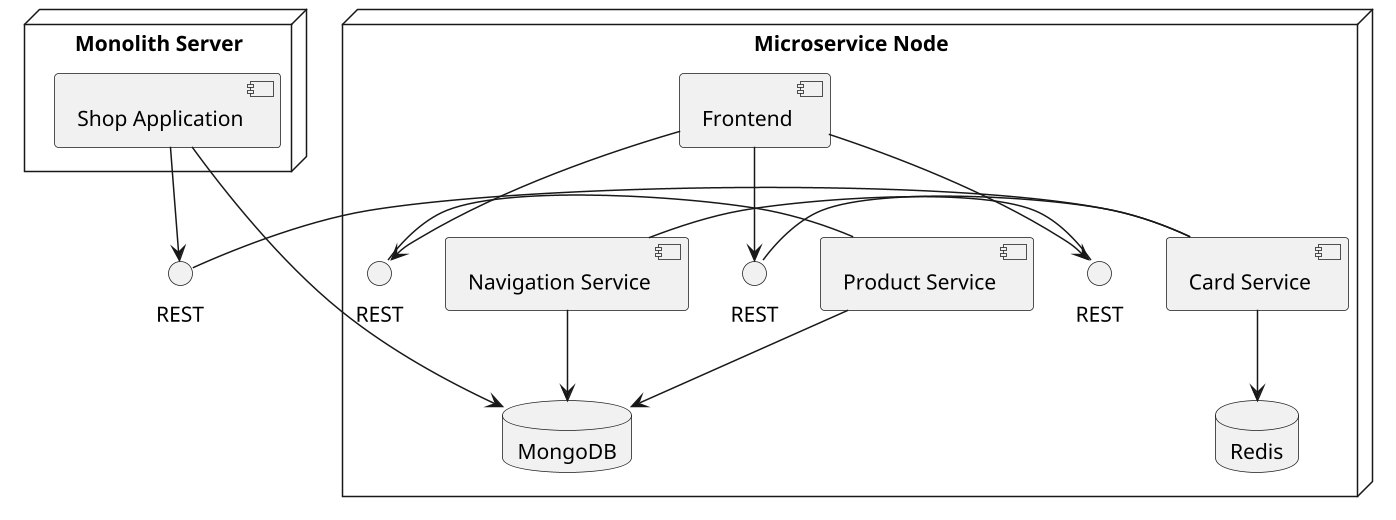 @startuml
scale 1.5

() "REST" as REST4

node "Microservice Node" {
() "REST" as REST1
() "REST" as REST2
() "REST" as REST3

[Frontend] --> REST1
[Frontend] --> REST3
[Frontend] --> REST2

REST1 - [Product Service]
REST2 - [Card Service]
REST4 - [Card Service]
REST3 - [Navigation Service]

[Product Service] --> MongoDB
[Navigation Service] --> MongoDB
[Card Service] --> Redis
}

node "Monolith Server" {
[Shop Application] --> MongoDB
[Shop Application] --> REST4
}

database MongoDB {
}

database Redis {
}

@enduml

